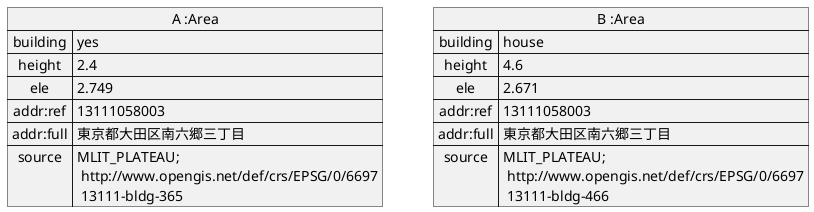 @startuml

map "A :Area" as partA {
 building => yes
 height => 2.4
 ele => 2.749
 addr:ref => 13111058003
 addr:full => 東京都大田区南六郷三丁目
 source => MLIT_PLATEAU;\n http://www.opengis.net/def/crs/EPSG/0/6697\n 13111-bldg-365
}

map "B :Area" as partB {
 building => house
 height => 4.6
 ele => 2.671
 addr:ref => 13111058003
 addr:full => 東京都大田区南六郷三丁目
 source => MLIT_PLATEAU;\n http://www.opengis.net/def/crs/EPSG/0/6697\n 13111-bldg-466
}

@enduml
